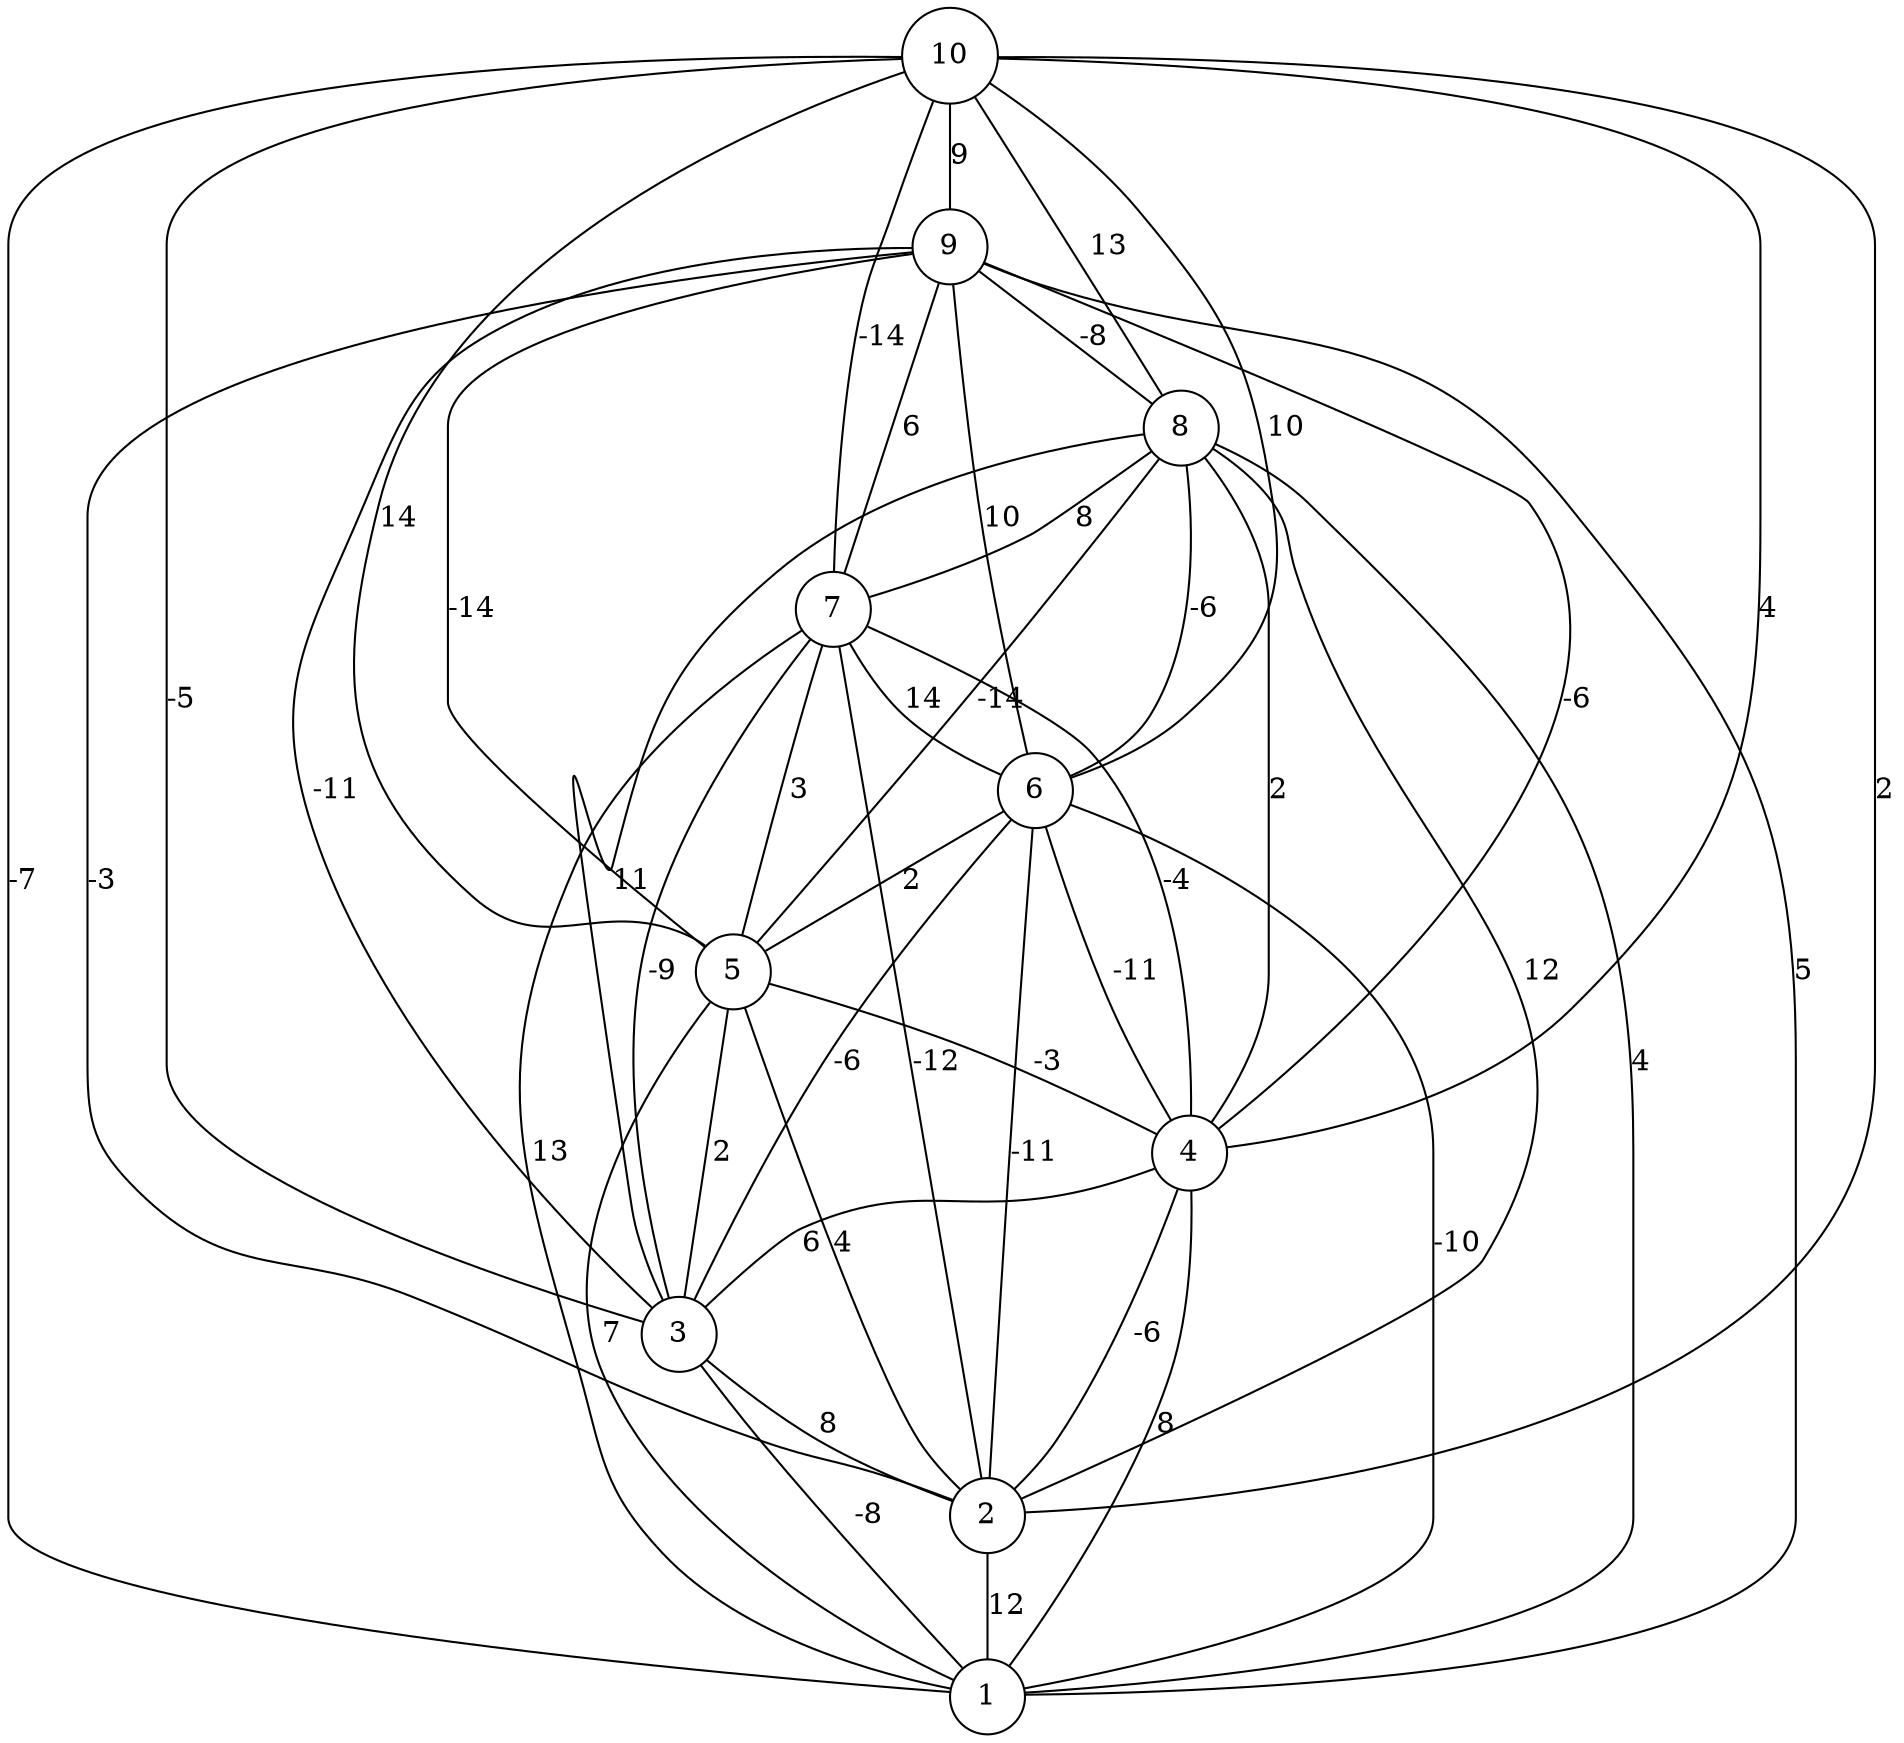 graph { 
	 fontname="Helvetica,Arial,sans-serif" 
	 node [shape = circle]; 
	 10 -- 1 [label = "-7"];
	 10 -- 2 [label = "2"];
	 10 -- 3 [label = "-5"];
	 10 -- 4 [label = "4"];
	 10 -- 5 [label = "14"];
	 10 -- 6 [label = "10"];
	 10 -- 7 [label = "-14"];
	 10 -- 8 [label = "13"];
	 10 -- 9 [label = "9"];
	 9 -- 1 [label = "5"];
	 9 -- 2 [label = "-3"];
	 9 -- 3 [label = "-11"];
	 9 -- 4 [label = "-6"];
	 9 -- 5 [label = "-14"];
	 9 -- 6 [label = "10"];
	 9 -- 7 [label = "6"];
	 9 -- 8 [label = "-8"];
	 8 -- 1 [label = "4"];
	 8 -- 2 [label = "12"];
	 8 -- 3 [label = "11"];
	 8 -- 4 [label = "2"];
	 8 -- 5 [label = "-14"];
	 8 -- 6 [label = "-6"];
	 8 -- 7 [label = "8"];
	 7 -- 1 [label = "13"];
	 7 -- 2 [label = "-12"];
	 7 -- 3 [label = "-9"];
	 7 -- 4 [label = "-4"];
	 7 -- 5 [label = "3"];
	 7 -- 6 [label = "14"];
	 6 -- 1 [label = "-10"];
	 6 -- 2 [label = "-11"];
	 6 -- 3 [label = "-6"];
	 6 -- 4 [label = "-11"];
	 6 -- 5 [label = "2"];
	 5 -- 1 [label = "7"];
	 5 -- 2 [label = "4"];
	 5 -- 3 [label = "2"];
	 5 -- 4 [label = "-3"];
	 4 -- 1 [label = "8"];
	 4 -- 2 [label = "-6"];
	 4 -- 3 [label = "6"];
	 3 -- 1 [label = "-8"];
	 3 -- 2 [label = "8"];
	 2 -- 1 [label = "12"];
	 1;
	 2;
	 3;
	 4;
	 5;
	 6;
	 7;
	 8;
	 9;
	 10;
}
